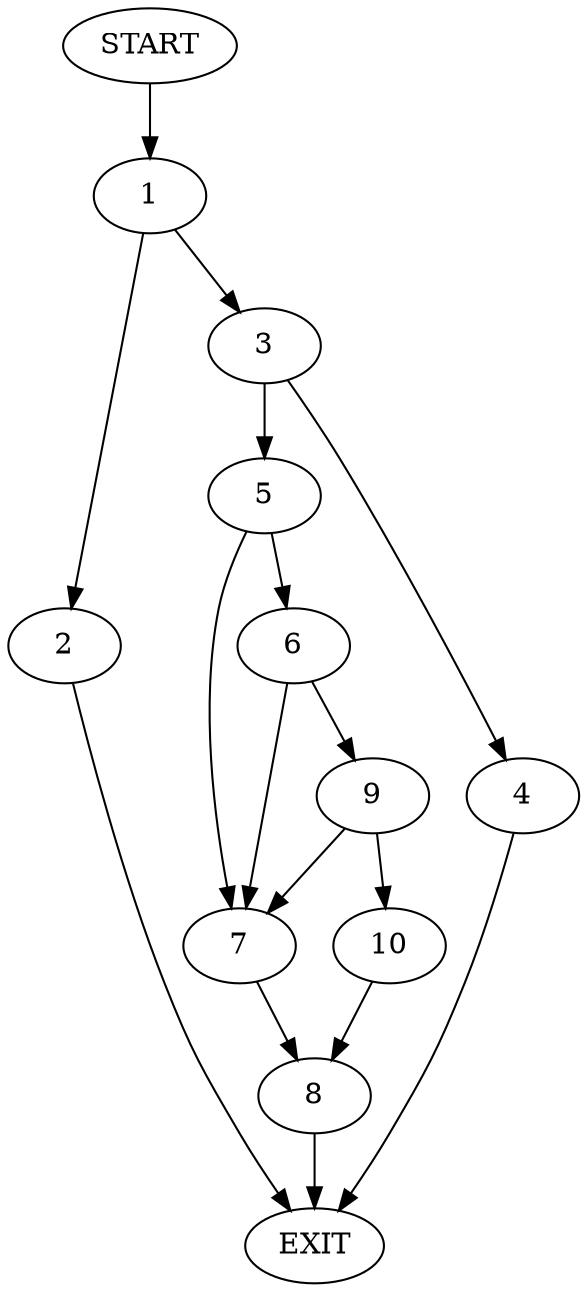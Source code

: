 digraph {
0 [label="START"]
11 [label="EXIT"]
0 -> 1
1 -> 2
1 -> 3
3 -> 4
3 -> 5
2 -> 11
5 -> 6
5 -> 7
4 -> 11
7 -> 8
6 -> 7
6 -> 9
9 -> 7
9 -> 10
10 -> 8
8 -> 11
}

